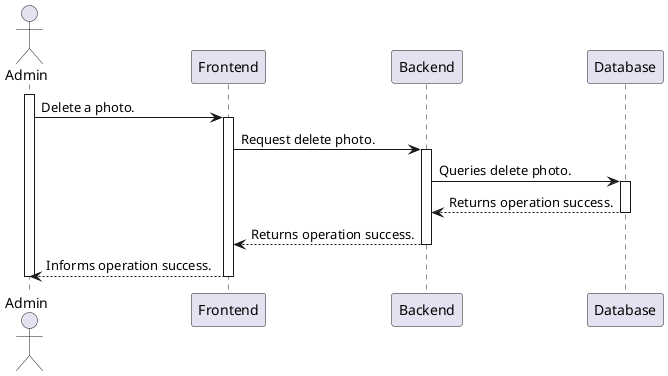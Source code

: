 @startuml

actor Admin
participant Frontend
participant Backend
participant Database

activate Admin
Admin -> Frontend: Delete a photo.
activate Frontend
Frontend -> Backend: Request delete photo.
activate Backend
Backend -> Database: Queries delete photo.
activate Database
Database --> Backend: Returns operation success.
deactivate Database
Backend --> Frontend: Returns operation success.
deactivate Backend
Frontend --> Admin: Informs operation success.
deactivate Frontend
deactivate Admin

@enduml

